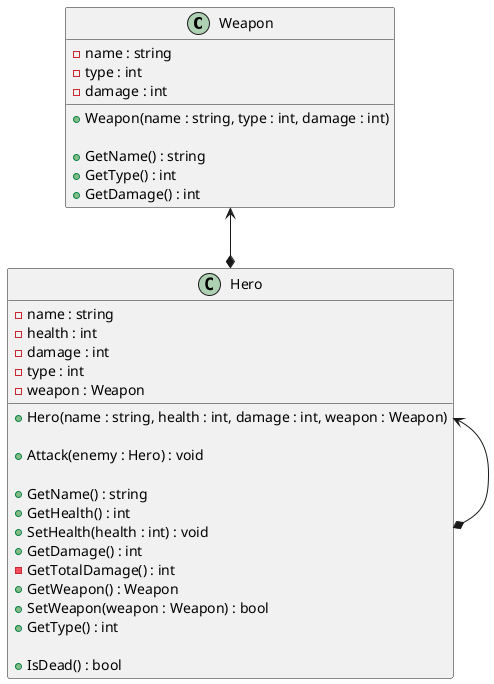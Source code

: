 @startuml

class Weapon {
- name : string
- type : int
- damage : int

+ Weapon(name : string, type : int, damage : int)

+ GetName() : string
+ GetType() : int
+ GetDamage() : int
}

Weapon <--* Hero
Hero <--* Hero
class Hero{
- name : string
- health : int
- damage : int
- type : int
- weapon : Weapon

+ Hero(name : string, health : int, damage : int, weapon : Weapon)

+ Attack(enemy : Hero) : void

+ GetName() : string
+ GetHealth() : int
+ SetHealth(health : int) : void
+ GetDamage() : int
- GetTotalDamage() : int
+ GetWeapon() : Weapon
+ SetWeapon(weapon : Weapon) : bool
+ GetType() : int

+ IsDead() : bool
}

@enduml